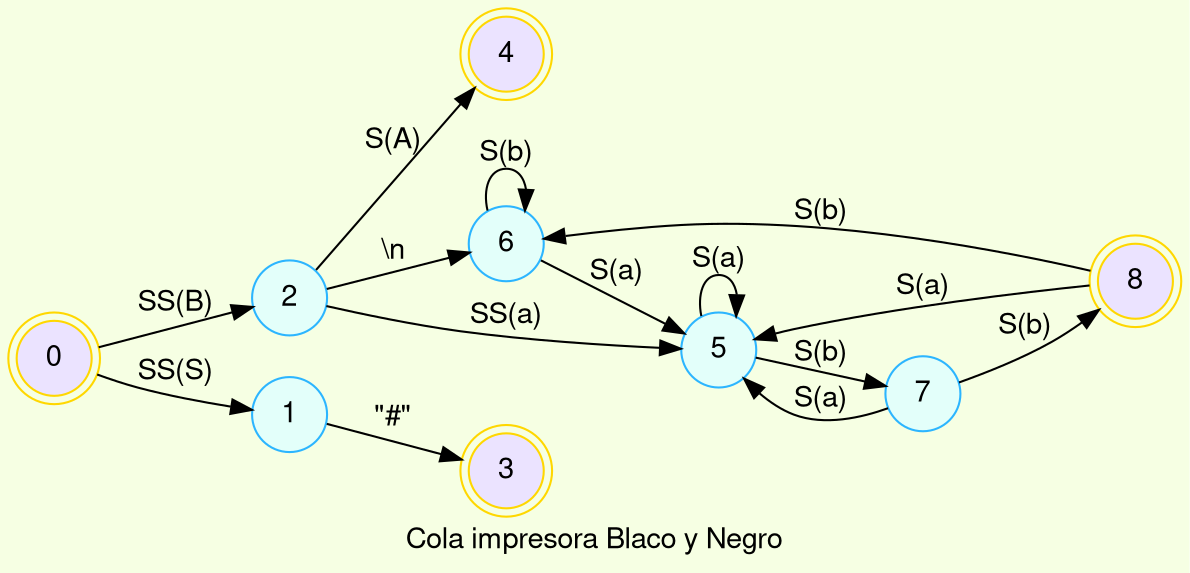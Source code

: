 digraph finite_state_machine {
	bgcolor = "#F6FFE3"
	fontname="Helvetica,Arial,sans-serif"
   
	node [fontname="Helvetica,Arial,sans-serif" ]
	edge [fontname="Helvetica,Arial,sans-serif"]
	rankdir=LR;
	node [shape = doublecircle, color = gold fillcolor="#EBE3FF" style =filled]; 0 3 4 8;
	node [shape = circle, color = "#2CB5FF" fillcolor="#E3FFFA" style =filled];
	  
	0 -> 2 [label = "SS(B)"];
	0 -> 1 [label = "SS(S)"];
	1 -> 3 [label = "\"#\""];
	2 -> 6 [label = "\\n"];
	2 -> 5 [label = "SS(a)"];
	2 -> 4 [label = "S(A)"];
	5 -> 7 [label = "S(b)"];
	5 -> 5 [label = "S(a)"];
	6 -> 6 [label = "S(b)"];
	6 -> 5 [label = "S(a)"];
	7 -> 8 [label = "S(b)"];
	7 -> 5 [label = "S(a)"];
	8 -> 6 [label = "S(b)"];
	8 -> 5 [label = "S(a)"];
	label= " Cola impresora Blaco y Negro "
}